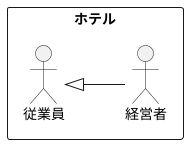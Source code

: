 @startuml ユースケース図
left to right direction
rectangle ホテル{
actor 経営者
actor 従業員
}
従業員 <|-- 経営者
@endtuml